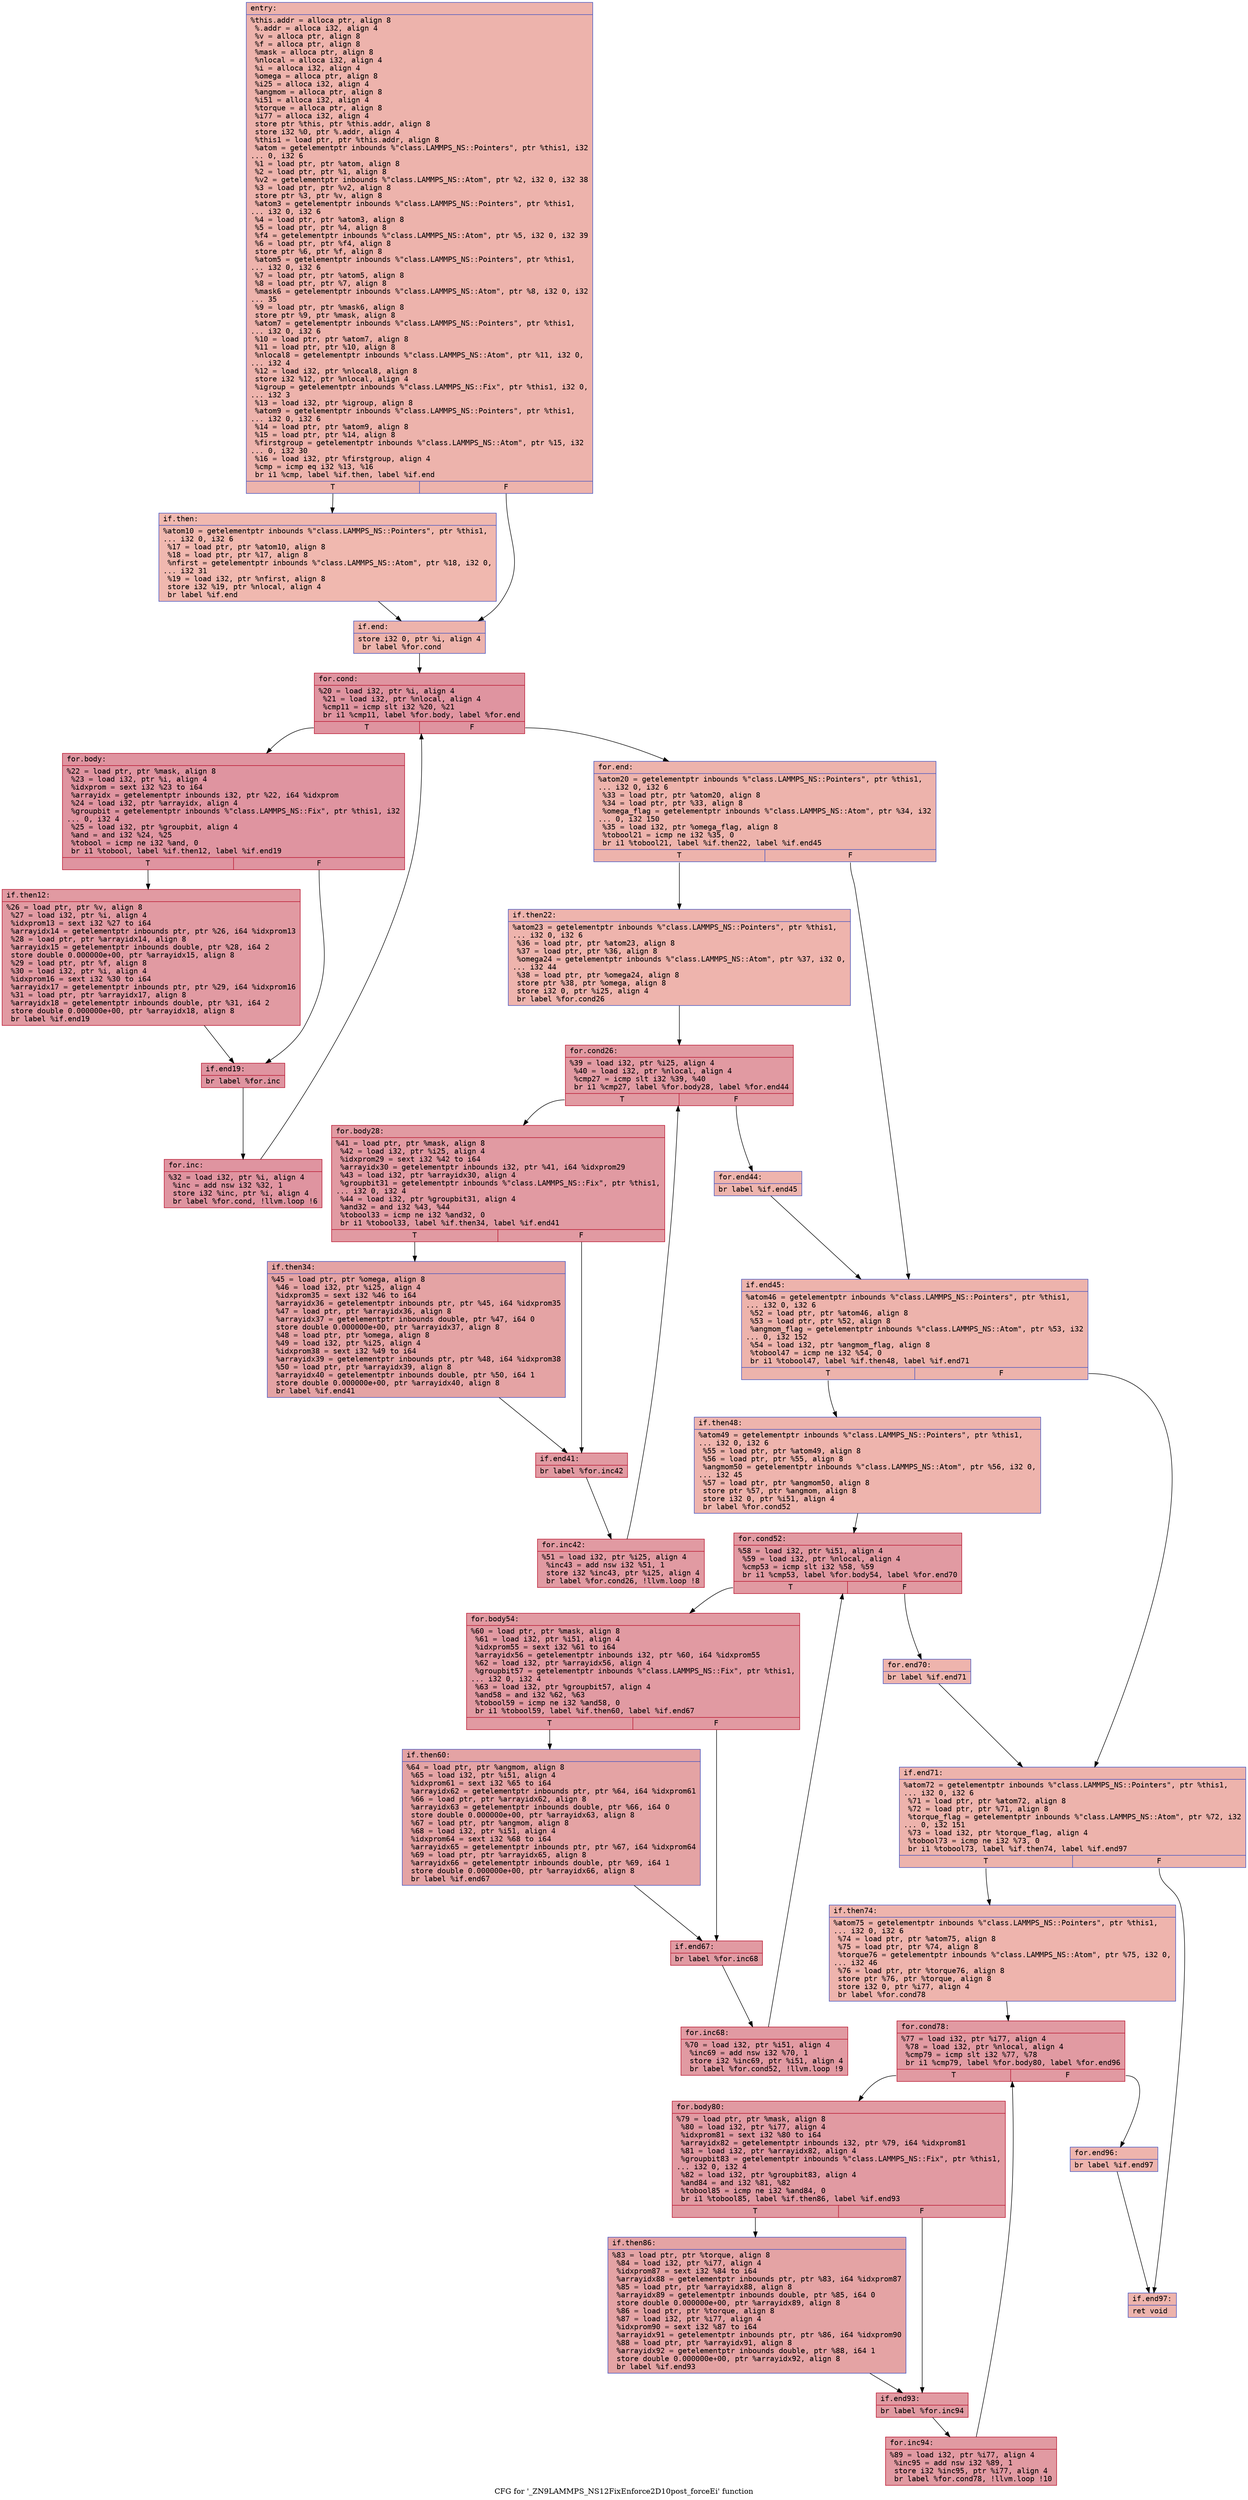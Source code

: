 digraph "CFG for '_ZN9LAMMPS_NS12FixEnforce2D10post_forceEi' function" {
	label="CFG for '_ZN9LAMMPS_NS12FixEnforce2D10post_forceEi' function";

	Node0x5584e9b37800 [shape=record,color="#3d50c3ff", style=filled, fillcolor="#d6524470" fontname="Courier",label="{entry:\l|  %this.addr = alloca ptr, align 8\l  %.addr = alloca i32, align 4\l  %v = alloca ptr, align 8\l  %f = alloca ptr, align 8\l  %mask = alloca ptr, align 8\l  %nlocal = alloca i32, align 4\l  %i = alloca i32, align 4\l  %omega = alloca ptr, align 8\l  %i25 = alloca i32, align 4\l  %angmom = alloca ptr, align 8\l  %i51 = alloca i32, align 4\l  %torque = alloca ptr, align 8\l  %i77 = alloca i32, align 4\l  store ptr %this, ptr %this.addr, align 8\l  store i32 %0, ptr %.addr, align 4\l  %this1 = load ptr, ptr %this.addr, align 8\l  %atom = getelementptr inbounds %\"class.LAMMPS_NS::Pointers\", ptr %this1, i32\l... 0, i32 6\l  %1 = load ptr, ptr %atom, align 8\l  %2 = load ptr, ptr %1, align 8\l  %v2 = getelementptr inbounds %\"class.LAMMPS_NS::Atom\", ptr %2, i32 0, i32 38\l  %3 = load ptr, ptr %v2, align 8\l  store ptr %3, ptr %v, align 8\l  %atom3 = getelementptr inbounds %\"class.LAMMPS_NS::Pointers\", ptr %this1,\l... i32 0, i32 6\l  %4 = load ptr, ptr %atom3, align 8\l  %5 = load ptr, ptr %4, align 8\l  %f4 = getelementptr inbounds %\"class.LAMMPS_NS::Atom\", ptr %5, i32 0, i32 39\l  %6 = load ptr, ptr %f4, align 8\l  store ptr %6, ptr %f, align 8\l  %atom5 = getelementptr inbounds %\"class.LAMMPS_NS::Pointers\", ptr %this1,\l... i32 0, i32 6\l  %7 = load ptr, ptr %atom5, align 8\l  %8 = load ptr, ptr %7, align 8\l  %mask6 = getelementptr inbounds %\"class.LAMMPS_NS::Atom\", ptr %8, i32 0, i32\l... 35\l  %9 = load ptr, ptr %mask6, align 8\l  store ptr %9, ptr %mask, align 8\l  %atom7 = getelementptr inbounds %\"class.LAMMPS_NS::Pointers\", ptr %this1,\l... i32 0, i32 6\l  %10 = load ptr, ptr %atom7, align 8\l  %11 = load ptr, ptr %10, align 8\l  %nlocal8 = getelementptr inbounds %\"class.LAMMPS_NS::Atom\", ptr %11, i32 0,\l... i32 4\l  %12 = load i32, ptr %nlocal8, align 8\l  store i32 %12, ptr %nlocal, align 4\l  %igroup = getelementptr inbounds %\"class.LAMMPS_NS::Fix\", ptr %this1, i32 0,\l... i32 3\l  %13 = load i32, ptr %igroup, align 8\l  %atom9 = getelementptr inbounds %\"class.LAMMPS_NS::Pointers\", ptr %this1,\l... i32 0, i32 6\l  %14 = load ptr, ptr %atom9, align 8\l  %15 = load ptr, ptr %14, align 8\l  %firstgroup = getelementptr inbounds %\"class.LAMMPS_NS::Atom\", ptr %15, i32\l... 0, i32 30\l  %16 = load i32, ptr %firstgroup, align 4\l  %cmp = icmp eq i32 %13, %16\l  br i1 %cmp, label %if.then, label %if.end\l|{<s0>T|<s1>F}}"];
	Node0x5584e9b37800:s0 -> Node0x5584e9b39a10[tooltip="entry -> if.then\nProbability 50.00%" ];
	Node0x5584e9b37800:s1 -> Node0x5584e9b39a80[tooltip="entry -> if.end\nProbability 50.00%" ];
	Node0x5584e9b39a10 [shape=record,color="#3d50c3ff", style=filled, fillcolor="#dc5d4a70" fontname="Courier",label="{if.then:\l|  %atom10 = getelementptr inbounds %\"class.LAMMPS_NS::Pointers\", ptr %this1,\l... i32 0, i32 6\l  %17 = load ptr, ptr %atom10, align 8\l  %18 = load ptr, ptr %17, align 8\l  %nfirst = getelementptr inbounds %\"class.LAMMPS_NS::Atom\", ptr %18, i32 0,\l... i32 31\l  %19 = load i32, ptr %nfirst, align 8\l  store i32 %19, ptr %nlocal, align 4\l  br label %if.end\l}"];
	Node0x5584e9b39a10 -> Node0x5584e9b39a80[tooltip="if.then -> if.end\nProbability 100.00%" ];
	Node0x5584e9b39a80 [shape=record,color="#3d50c3ff", style=filled, fillcolor="#d6524470" fontname="Courier",label="{if.end:\l|  store i32 0, ptr %i, align 4\l  br label %for.cond\l}"];
	Node0x5584e9b39a80 -> Node0x5584e9b3a0c0[tooltip="if.end -> for.cond\nProbability 100.00%" ];
	Node0x5584e9b3a0c0 [shape=record,color="#b70d28ff", style=filled, fillcolor="#b70d2870" fontname="Courier",label="{for.cond:\l|  %20 = load i32, ptr %i, align 4\l  %21 = load i32, ptr %nlocal, align 4\l  %cmp11 = icmp slt i32 %20, %21\l  br i1 %cmp11, label %for.body, label %for.end\l|{<s0>T|<s1>F}}"];
	Node0x5584e9b3a0c0:s0 -> Node0x5584e9b3a360[tooltip="for.cond -> for.body\nProbability 96.88%" ];
	Node0x5584e9b3a0c0:s1 -> Node0x5584e9b3a3e0[tooltip="for.cond -> for.end\nProbability 3.12%" ];
	Node0x5584e9b3a360 [shape=record,color="#b70d28ff", style=filled, fillcolor="#b70d2870" fontname="Courier",label="{for.body:\l|  %22 = load ptr, ptr %mask, align 8\l  %23 = load i32, ptr %i, align 4\l  %idxprom = sext i32 %23 to i64\l  %arrayidx = getelementptr inbounds i32, ptr %22, i64 %idxprom\l  %24 = load i32, ptr %arrayidx, align 4\l  %groupbit = getelementptr inbounds %\"class.LAMMPS_NS::Fix\", ptr %this1, i32\l... 0, i32 4\l  %25 = load i32, ptr %groupbit, align 4\l  %and = and i32 %24, %25\l  %tobool = icmp ne i32 %and, 0\l  br i1 %tobool, label %if.then12, label %if.end19\l|{<s0>T|<s1>F}}"];
	Node0x5584e9b3a360:s0 -> Node0x5584e9b3aab0[tooltip="for.body -> if.then12\nProbability 62.50%" ];
	Node0x5584e9b3a360:s1 -> Node0x5584e9b3ab30[tooltip="for.body -> if.end19\nProbability 37.50%" ];
	Node0x5584e9b3aab0 [shape=record,color="#b70d28ff", style=filled, fillcolor="#bb1b2c70" fontname="Courier",label="{if.then12:\l|  %26 = load ptr, ptr %v, align 8\l  %27 = load i32, ptr %i, align 4\l  %idxprom13 = sext i32 %27 to i64\l  %arrayidx14 = getelementptr inbounds ptr, ptr %26, i64 %idxprom13\l  %28 = load ptr, ptr %arrayidx14, align 8\l  %arrayidx15 = getelementptr inbounds double, ptr %28, i64 2\l  store double 0.000000e+00, ptr %arrayidx15, align 8\l  %29 = load ptr, ptr %f, align 8\l  %30 = load i32, ptr %i, align 4\l  %idxprom16 = sext i32 %30 to i64\l  %arrayidx17 = getelementptr inbounds ptr, ptr %29, i64 %idxprom16\l  %31 = load ptr, ptr %arrayidx17, align 8\l  %arrayidx18 = getelementptr inbounds double, ptr %31, i64 2\l  store double 0.000000e+00, ptr %arrayidx18, align 8\l  br label %if.end19\l}"];
	Node0x5584e9b3aab0 -> Node0x5584e9b3ab30[tooltip="if.then12 -> if.end19\nProbability 100.00%" ];
	Node0x5584e9b3ab30 [shape=record,color="#b70d28ff", style=filled, fillcolor="#b70d2870" fontname="Courier",label="{if.end19:\l|  br label %for.inc\l}"];
	Node0x5584e9b3ab30 -> Node0x5584e9b3c5c0[tooltip="if.end19 -> for.inc\nProbability 100.00%" ];
	Node0x5584e9b3c5c0 [shape=record,color="#b70d28ff", style=filled, fillcolor="#b70d2870" fontname="Courier",label="{for.inc:\l|  %32 = load i32, ptr %i, align 4\l  %inc = add nsw i32 %32, 1\l  store i32 %inc, ptr %i, align 4\l  br label %for.cond, !llvm.loop !6\l}"];
	Node0x5584e9b3c5c0 -> Node0x5584e9b3a0c0[tooltip="for.inc -> for.cond\nProbability 100.00%" ];
	Node0x5584e9b3a3e0 [shape=record,color="#3d50c3ff", style=filled, fillcolor="#d6524470" fontname="Courier",label="{for.end:\l|  %atom20 = getelementptr inbounds %\"class.LAMMPS_NS::Pointers\", ptr %this1,\l... i32 0, i32 6\l  %33 = load ptr, ptr %atom20, align 8\l  %34 = load ptr, ptr %33, align 8\l  %omega_flag = getelementptr inbounds %\"class.LAMMPS_NS::Atom\", ptr %34, i32\l... 0, i32 150\l  %35 = load i32, ptr %omega_flag, align 8\l  %tobool21 = icmp ne i32 %35, 0\l  br i1 %tobool21, label %if.then22, label %if.end45\l|{<s0>T|<s1>F}}"];
	Node0x5584e9b3a3e0:s0 -> Node0x5584e9b3ce30[tooltip="for.end -> if.then22\nProbability 62.50%" ];
	Node0x5584e9b3a3e0:s1 -> Node0x5584e9b3ceb0[tooltip="for.end -> if.end45\nProbability 37.50%" ];
	Node0x5584e9b3ce30 [shape=record,color="#3d50c3ff", style=filled, fillcolor="#d8564670" fontname="Courier",label="{if.then22:\l|  %atom23 = getelementptr inbounds %\"class.LAMMPS_NS::Pointers\", ptr %this1,\l... i32 0, i32 6\l  %36 = load ptr, ptr %atom23, align 8\l  %37 = load ptr, ptr %36, align 8\l  %omega24 = getelementptr inbounds %\"class.LAMMPS_NS::Atom\", ptr %37, i32 0,\l... i32 44\l  %38 = load ptr, ptr %omega24, align 8\l  store ptr %38, ptr %omega, align 8\l  store i32 0, ptr %i25, align 4\l  br label %for.cond26\l}"];
	Node0x5584e9b3ce30 -> Node0x5584e9b3d490[tooltip="if.then22 -> for.cond26\nProbability 100.00%" ];
	Node0x5584e9b3d490 [shape=record,color="#b70d28ff", style=filled, fillcolor="#bb1b2c70" fontname="Courier",label="{for.cond26:\l|  %39 = load i32, ptr %i25, align 4\l  %40 = load i32, ptr %nlocal, align 4\l  %cmp27 = icmp slt i32 %39, %40\l  br i1 %cmp27, label %for.body28, label %for.end44\l|{<s0>T|<s1>F}}"];
	Node0x5584e9b3d490:s0 -> Node0x5584e9b3d730[tooltip="for.cond26 -> for.body28\nProbability 96.88%" ];
	Node0x5584e9b3d490:s1 -> Node0x5584e9b3d7b0[tooltip="for.cond26 -> for.end44\nProbability 3.12%" ];
	Node0x5584e9b3d730 [shape=record,color="#b70d28ff", style=filled, fillcolor="#bb1b2c70" fontname="Courier",label="{for.body28:\l|  %41 = load ptr, ptr %mask, align 8\l  %42 = load i32, ptr %i25, align 4\l  %idxprom29 = sext i32 %42 to i64\l  %arrayidx30 = getelementptr inbounds i32, ptr %41, i64 %idxprom29\l  %43 = load i32, ptr %arrayidx30, align 4\l  %groupbit31 = getelementptr inbounds %\"class.LAMMPS_NS::Fix\", ptr %this1,\l... i32 0, i32 4\l  %44 = load i32, ptr %groupbit31, align 4\l  %and32 = and i32 %43, %44\l  %tobool33 = icmp ne i32 %and32, 0\l  br i1 %tobool33, label %if.then34, label %if.end41\l|{<s0>T|<s1>F}}"];
	Node0x5584e9b3d730:s0 -> Node0x5584e9b3deb0[tooltip="for.body28 -> if.then34\nProbability 62.50%" ];
	Node0x5584e9b3d730:s1 -> Node0x5584e9b3df30[tooltip="for.body28 -> if.end41\nProbability 37.50%" ];
	Node0x5584e9b3deb0 [shape=record,color="#3d50c3ff", style=filled, fillcolor="#c32e3170" fontname="Courier",label="{if.then34:\l|  %45 = load ptr, ptr %omega, align 8\l  %46 = load i32, ptr %i25, align 4\l  %idxprom35 = sext i32 %46 to i64\l  %arrayidx36 = getelementptr inbounds ptr, ptr %45, i64 %idxprom35\l  %47 = load ptr, ptr %arrayidx36, align 8\l  %arrayidx37 = getelementptr inbounds double, ptr %47, i64 0\l  store double 0.000000e+00, ptr %arrayidx37, align 8\l  %48 = load ptr, ptr %omega, align 8\l  %49 = load i32, ptr %i25, align 4\l  %idxprom38 = sext i32 %49 to i64\l  %arrayidx39 = getelementptr inbounds ptr, ptr %48, i64 %idxprom38\l  %50 = load ptr, ptr %arrayidx39, align 8\l  %arrayidx40 = getelementptr inbounds double, ptr %50, i64 1\l  store double 0.000000e+00, ptr %arrayidx40, align 8\l  br label %if.end41\l}"];
	Node0x5584e9b3deb0 -> Node0x5584e9b3df30[tooltip="if.then34 -> if.end41\nProbability 100.00%" ];
	Node0x5584e9b3df30 [shape=record,color="#b70d28ff", style=filled, fillcolor="#bb1b2c70" fontname="Courier",label="{if.end41:\l|  br label %for.inc42\l}"];
	Node0x5584e9b3df30 -> Node0x5584e9b3f1d0[tooltip="if.end41 -> for.inc42\nProbability 100.00%" ];
	Node0x5584e9b3f1d0 [shape=record,color="#b70d28ff", style=filled, fillcolor="#bb1b2c70" fontname="Courier",label="{for.inc42:\l|  %51 = load i32, ptr %i25, align 4\l  %inc43 = add nsw i32 %51, 1\l  store i32 %inc43, ptr %i25, align 4\l  br label %for.cond26, !llvm.loop !8\l}"];
	Node0x5584e9b3f1d0 -> Node0x5584e9b3d490[tooltip="for.inc42 -> for.cond26\nProbability 100.00%" ];
	Node0x5584e9b3d7b0 [shape=record,color="#3d50c3ff", style=filled, fillcolor="#d8564670" fontname="Courier",label="{for.end44:\l|  br label %if.end45\l}"];
	Node0x5584e9b3d7b0 -> Node0x5584e9b3ceb0[tooltip="for.end44 -> if.end45\nProbability 100.00%" ];
	Node0x5584e9b3ceb0 [shape=record,color="#3d50c3ff", style=filled, fillcolor="#d6524470" fontname="Courier",label="{if.end45:\l|  %atom46 = getelementptr inbounds %\"class.LAMMPS_NS::Pointers\", ptr %this1,\l... i32 0, i32 6\l  %52 = load ptr, ptr %atom46, align 8\l  %53 = load ptr, ptr %52, align 8\l  %angmom_flag = getelementptr inbounds %\"class.LAMMPS_NS::Atom\", ptr %53, i32\l... 0, i32 152\l  %54 = load i32, ptr %angmom_flag, align 8\l  %tobool47 = icmp ne i32 %54, 0\l  br i1 %tobool47, label %if.then48, label %if.end71\l|{<s0>T|<s1>F}}"];
	Node0x5584e9b3ceb0:s0 -> Node0x5584e9b3fb00[tooltip="if.end45 -> if.then48\nProbability 62.50%" ];
	Node0x5584e9b3ceb0:s1 -> Node0x5584e9b3fb80[tooltip="if.end45 -> if.end71\nProbability 37.50%" ];
	Node0x5584e9b3fb00 [shape=record,color="#3d50c3ff", style=filled, fillcolor="#d8564670" fontname="Courier",label="{if.then48:\l|  %atom49 = getelementptr inbounds %\"class.LAMMPS_NS::Pointers\", ptr %this1,\l... i32 0, i32 6\l  %55 = load ptr, ptr %atom49, align 8\l  %56 = load ptr, ptr %55, align 8\l  %angmom50 = getelementptr inbounds %\"class.LAMMPS_NS::Atom\", ptr %56, i32 0,\l... i32 45\l  %57 = load ptr, ptr %angmom50, align 8\l  store ptr %57, ptr %angmom, align 8\l  store i32 0, ptr %i51, align 4\l  br label %for.cond52\l}"];
	Node0x5584e9b3fb00 -> Node0x5584e9b40170[tooltip="if.then48 -> for.cond52\nProbability 100.00%" ];
	Node0x5584e9b40170 [shape=record,color="#b70d28ff", style=filled, fillcolor="#bb1b2c70" fontname="Courier",label="{for.cond52:\l|  %58 = load i32, ptr %i51, align 4\l  %59 = load i32, ptr %nlocal, align 4\l  %cmp53 = icmp slt i32 %58, %59\l  br i1 %cmp53, label %for.body54, label %for.end70\l|{<s0>T|<s1>F}}"];
	Node0x5584e9b40170:s0 -> Node0x5584e9b40410[tooltip="for.cond52 -> for.body54\nProbability 96.88%" ];
	Node0x5584e9b40170:s1 -> Node0x5584e9b40490[tooltip="for.cond52 -> for.end70\nProbability 3.12%" ];
	Node0x5584e9b40410 [shape=record,color="#b70d28ff", style=filled, fillcolor="#bb1b2c70" fontname="Courier",label="{for.body54:\l|  %60 = load ptr, ptr %mask, align 8\l  %61 = load i32, ptr %i51, align 4\l  %idxprom55 = sext i32 %61 to i64\l  %arrayidx56 = getelementptr inbounds i32, ptr %60, i64 %idxprom55\l  %62 = load i32, ptr %arrayidx56, align 4\l  %groupbit57 = getelementptr inbounds %\"class.LAMMPS_NS::Fix\", ptr %this1,\l... i32 0, i32 4\l  %63 = load i32, ptr %groupbit57, align 4\l  %and58 = and i32 %62, %63\l  %tobool59 = icmp ne i32 %and58, 0\l  br i1 %tobool59, label %if.then60, label %if.end67\l|{<s0>T|<s1>F}}"];
	Node0x5584e9b40410:s0 -> Node0x5584e9b40b90[tooltip="for.body54 -> if.then60\nProbability 62.50%" ];
	Node0x5584e9b40410:s1 -> Node0x5584e9b40c10[tooltip="for.body54 -> if.end67\nProbability 37.50%" ];
	Node0x5584e9b40b90 [shape=record,color="#3d50c3ff", style=filled, fillcolor="#c32e3170" fontname="Courier",label="{if.then60:\l|  %64 = load ptr, ptr %angmom, align 8\l  %65 = load i32, ptr %i51, align 4\l  %idxprom61 = sext i32 %65 to i64\l  %arrayidx62 = getelementptr inbounds ptr, ptr %64, i64 %idxprom61\l  %66 = load ptr, ptr %arrayidx62, align 8\l  %arrayidx63 = getelementptr inbounds double, ptr %66, i64 0\l  store double 0.000000e+00, ptr %arrayidx63, align 8\l  %67 = load ptr, ptr %angmom, align 8\l  %68 = load i32, ptr %i51, align 4\l  %idxprom64 = sext i32 %68 to i64\l  %arrayidx65 = getelementptr inbounds ptr, ptr %67, i64 %idxprom64\l  %69 = load ptr, ptr %arrayidx65, align 8\l  %arrayidx66 = getelementptr inbounds double, ptr %69, i64 1\l  store double 0.000000e+00, ptr %arrayidx66, align 8\l  br label %if.end67\l}"];
	Node0x5584e9b40b90 -> Node0x5584e9b40c10[tooltip="if.then60 -> if.end67\nProbability 100.00%" ];
	Node0x5584e9b40c10 [shape=record,color="#b70d28ff", style=filled, fillcolor="#bb1b2c70" fontname="Courier",label="{if.end67:\l|  br label %for.inc68\l}"];
	Node0x5584e9b40c10 -> Node0x5584e9b41c70[tooltip="if.end67 -> for.inc68\nProbability 100.00%" ];
	Node0x5584e9b41c70 [shape=record,color="#b70d28ff", style=filled, fillcolor="#bb1b2c70" fontname="Courier",label="{for.inc68:\l|  %70 = load i32, ptr %i51, align 4\l  %inc69 = add nsw i32 %70, 1\l  store i32 %inc69, ptr %i51, align 4\l  br label %for.cond52, !llvm.loop !9\l}"];
	Node0x5584e9b41c70 -> Node0x5584e9b40170[tooltip="for.inc68 -> for.cond52\nProbability 100.00%" ];
	Node0x5584e9b40490 [shape=record,color="#3d50c3ff", style=filled, fillcolor="#d8564670" fontname="Courier",label="{for.end70:\l|  br label %if.end71\l}"];
	Node0x5584e9b40490 -> Node0x5584e9b3fb80[tooltip="for.end70 -> if.end71\nProbability 100.00%" ];
	Node0x5584e9b3fb80 [shape=record,color="#3d50c3ff", style=filled, fillcolor="#d6524470" fontname="Courier",label="{if.end71:\l|  %atom72 = getelementptr inbounds %\"class.LAMMPS_NS::Pointers\", ptr %this1,\l... i32 0, i32 6\l  %71 = load ptr, ptr %atom72, align 8\l  %72 = load ptr, ptr %71, align 8\l  %torque_flag = getelementptr inbounds %\"class.LAMMPS_NS::Atom\", ptr %72, i32\l... 0, i32 151\l  %73 = load i32, ptr %torque_flag, align 4\l  %tobool73 = icmp ne i32 %73, 0\l  br i1 %tobool73, label %if.then74, label %if.end97\l|{<s0>T|<s1>F}}"];
	Node0x5584e9b3fb80:s0 -> Node0x5584e9b425a0[tooltip="if.end71 -> if.then74\nProbability 62.50%" ];
	Node0x5584e9b3fb80:s1 -> Node0x5584e9b42620[tooltip="if.end71 -> if.end97\nProbability 37.50%" ];
	Node0x5584e9b425a0 [shape=record,color="#3d50c3ff", style=filled, fillcolor="#d8564670" fontname="Courier",label="{if.then74:\l|  %atom75 = getelementptr inbounds %\"class.LAMMPS_NS::Pointers\", ptr %this1,\l... i32 0, i32 6\l  %74 = load ptr, ptr %atom75, align 8\l  %75 = load ptr, ptr %74, align 8\l  %torque76 = getelementptr inbounds %\"class.LAMMPS_NS::Atom\", ptr %75, i32 0,\l... i32 46\l  %76 = load ptr, ptr %torque76, align 8\l  store ptr %76, ptr %torque, align 8\l  store i32 0, ptr %i77, align 4\l  br label %for.cond78\l}"];
	Node0x5584e9b425a0 -> Node0x5584e9b42c10[tooltip="if.then74 -> for.cond78\nProbability 100.00%" ];
	Node0x5584e9b42c10 [shape=record,color="#b70d28ff", style=filled, fillcolor="#bb1b2c70" fontname="Courier",label="{for.cond78:\l|  %77 = load i32, ptr %i77, align 4\l  %78 = load i32, ptr %nlocal, align 4\l  %cmp79 = icmp slt i32 %77, %78\l  br i1 %cmp79, label %for.body80, label %for.end96\l|{<s0>T|<s1>F}}"];
	Node0x5584e9b42c10:s0 -> Node0x5584e9b42eb0[tooltip="for.cond78 -> for.body80\nProbability 96.88%" ];
	Node0x5584e9b42c10:s1 -> Node0x5584e9b42f30[tooltip="for.cond78 -> for.end96\nProbability 3.12%" ];
	Node0x5584e9b42eb0 [shape=record,color="#b70d28ff", style=filled, fillcolor="#bb1b2c70" fontname="Courier",label="{for.body80:\l|  %79 = load ptr, ptr %mask, align 8\l  %80 = load i32, ptr %i77, align 4\l  %idxprom81 = sext i32 %80 to i64\l  %arrayidx82 = getelementptr inbounds i32, ptr %79, i64 %idxprom81\l  %81 = load i32, ptr %arrayidx82, align 4\l  %groupbit83 = getelementptr inbounds %\"class.LAMMPS_NS::Fix\", ptr %this1,\l... i32 0, i32 4\l  %82 = load i32, ptr %groupbit83, align 4\l  %and84 = and i32 %81, %82\l  %tobool85 = icmp ne i32 %and84, 0\l  br i1 %tobool85, label %if.then86, label %if.end93\l|{<s0>T|<s1>F}}"];
	Node0x5584e9b42eb0:s0 -> Node0x5584e9b43630[tooltip="for.body80 -> if.then86\nProbability 62.50%" ];
	Node0x5584e9b42eb0:s1 -> Node0x5584e9b436b0[tooltip="for.body80 -> if.end93\nProbability 37.50%" ];
	Node0x5584e9b43630 [shape=record,color="#3d50c3ff", style=filled, fillcolor="#c32e3170" fontname="Courier",label="{if.then86:\l|  %83 = load ptr, ptr %torque, align 8\l  %84 = load i32, ptr %i77, align 4\l  %idxprom87 = sext i32 %84 to i64\l  %arrayidx88 = getelementptr inbounds ptr, ptr %83, i64 %idxprom87\l  %85 = load ptr, ptr %arrayidx88, align 8\l  %arrayidx89 = getelementptr inbounds double, ptr %85, i64 0\l  store double 0.000000e+00, ptr %arrayidx89, align 8\l  %86 = load ptr, ptr %torque, align 8\l  %87 = load i32, ptr %i77, align 4\l  %idxprom90 = sext i32 %87 to i64\l  %arrayidx91 = getelementptr inbounds ptr, ptr %86, i64 %idxprom90\l  %88 = load ptr, ptr %arrayidx91, align 8\l  %arrayidx92 = getelementptr inbounds double, ptr %88, i64 1\l  store double 0.000000e+00, ptr %arrayidx92, align 8\l  br label %if.end93\l}"];
	Node0x5584e9b43630 -> Node0x5584e9b436b0[tooltip="if.then86 -> if.end93\nProbability 100.00%" ];
	Node0x5584e9b436b0 [shape=record,color="#b70d28ff", style=filled, fillcolor="#bb1b2c70" fontname="Courier",label="{if.end93:\l|  br label %for.inc94\l}"];
	Node0x5584e9b436b0 -> Node0x5584e9b44110[tooltip="if.end93 -> for.inc94\nProbability 100.00%" ];
	Node0x5584e9b44110 [shape=record,color="#b70d28ff", style=filled, fillcolor="#bb1b2c70" fontname="Courier",label="{for.inc94:\l|  %89 = load i32, ptr %i77, align 4\l  %inc95 = add nsw i32 %89, 1\l  store i32 %inc95, ptr %i77, align 4\l  br label %for.cond78, !llvm.loop !10\l}"];
	Node0x5584e9b44110 -> Node0x5584e9b42c10[tooltip="for.inc94 -> for.cond78\nProbability 100.00%" ];
	Node0x5584e9b42f30 [shape=record,color="#3d50c3ff", style=filled, fillcolor="#d8564670" fontname="Courier",label="{for.end96:\l|  br label %if.end97\l}"];
	Node0x5584e9b42f30 -> Node0x5584e9b42620[tooltip="for.end96 -> if.end97\nProbability 100.00%" ];
	Node0x5584e9b42620 [shape=record,color="#3d50c3ff", style=filled, fillcolor="#d6524470" fontname="Courier",label="{if.end97:\l|  ret void\l}"];
}
